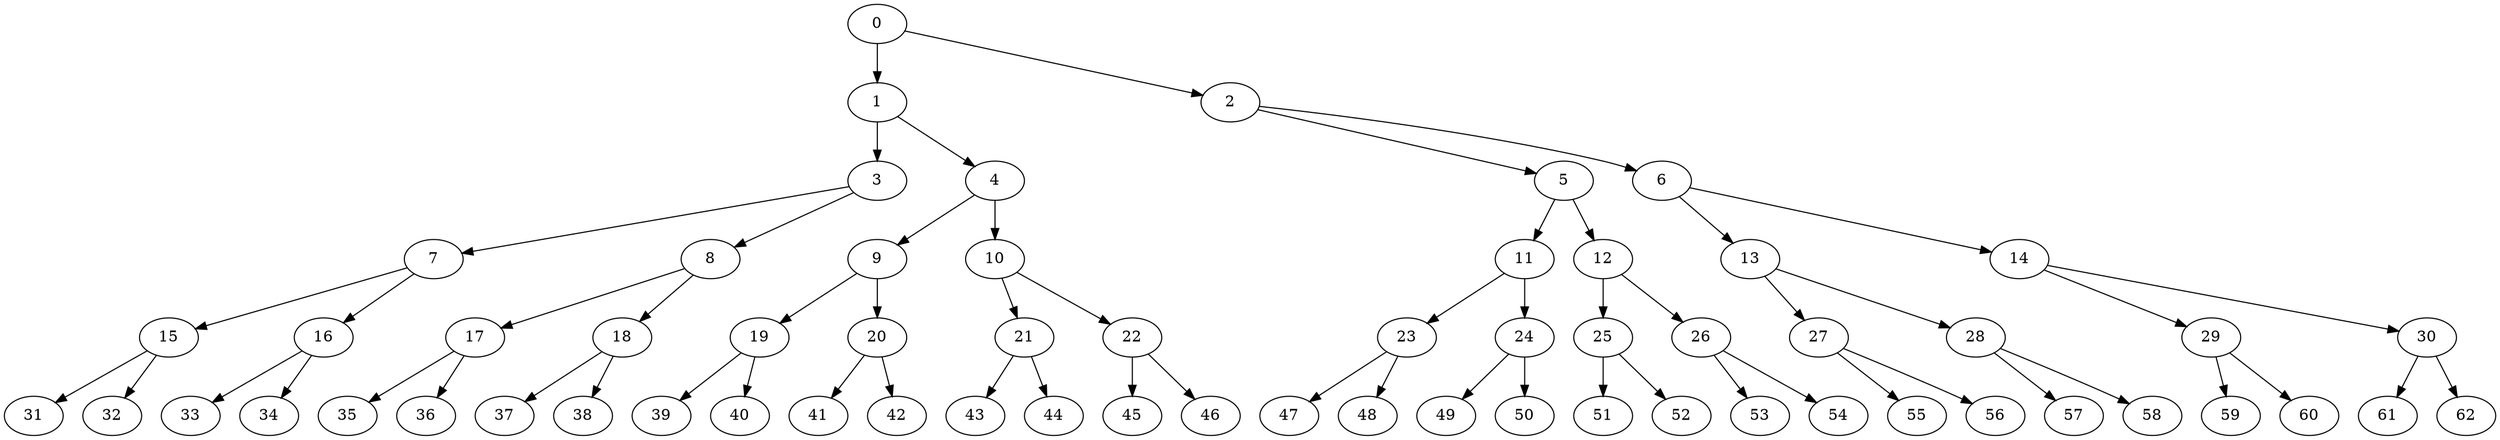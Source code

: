 digraph G {
    0;
    1;
    2;
    3;
    4;
    5;
    6;
    7;
    8;
    9;
    10;
    11;
    12;
    13;
    14;
    15;
    16;
    17;
    18;
    19;
    20;
    21;
    22;
    23;
    24;
    25;
    26;
    27;
    28;
    29;
    30;
    31;
    32;
    33;
    34;
    35;
    36;
    37;
    38;
    39;
    40;
    41;
    42;
    43;
    44;
    45;
    46;
    47;
    48;
    49;
    50;
    51;
    52;
    53;
    54;
    55;
    56;
    57;
    58;
    59;
    60;
    61;
    62;
    0 -> 1 [weight=1];
    0 -> 2 [weight=0];
    1 -> 3 [weight=1];
    1 -> 4 [weight=0];
    2 -> 5 [weight=0];
    2 -> 6 [weight=0];
    3 -> 7 [weight=0];
    3 -> 8 [weight=0];
    4 -> 9 [weight=0];
    4 -> 10 [weight=1];
    5 -> 11 [weight=1];
    5 -> 12 [weight=1];
    6 -> 13 [weight=0];
    6 -> 14 [weight=0];
    7 -> 15 [weight=0];
    7 -> 16 [weight=0];
    8 -> 17 [weight=0];
    8 -> 18 [weight=0];
    9 -> 19 [weight=0];
    9 -> 20 [weight=1];
    10 -> 21 [weight=0];
    10 -> 22 [weight=0];
    11 -> 23 [weight=1];
    11 -> 24 [weight=2];
    12 -> 25 [weight=1];
    12 -> 26 [weight=0];
    13 -> 27 [weight=0];
    13 -> 28 [weight=0];
    14 -> 29 [weight=0];
    14 -> 30 [weight=0];
    15 -> 31 [weight=0];
    15 -> 32 [weight=0];
    16 -> 33 [weight=0];
    16 -> 34 [weight=0];
    17 -> 35 [weight=0];
    17 -> 36 [weight=0];
    18 -> 37 [weight=0];
    18 -> 38 [weight=0];
    19 -> 39 [weight=0];
    19 -> 40 [weight=0];
    20 -> 41 [weight=2];
    20 -> 42 [weight=2];
    21 -> 43 [weight=0];
    21 -> 44 [weight=0];
    22 -> 45 [weight=1];
    22 -> 46 [weight=0];
    23 -> 47 [weight=0];
    23 -> 48 [weight=1];
    24 -> 49 [weight=0];
    24 -> 50 [weight=1];
    25 -> 51 [weight=1];
    25 -> 52 [weight=0];
    26 -> 53 [weight=0];
    26 -> 54 [weight=0];
    27 -> 55 [weight=0];
    27 -> 56 [weight=0];
    28 -> 57 [weight=0];
    28 -> 58 [weight=0];
    29 -> 59 [weight=0];
    29 -> 60 [weight=0];
    30 -> 61 [weight=1];
    30 -> 62 [weight=1];
}
